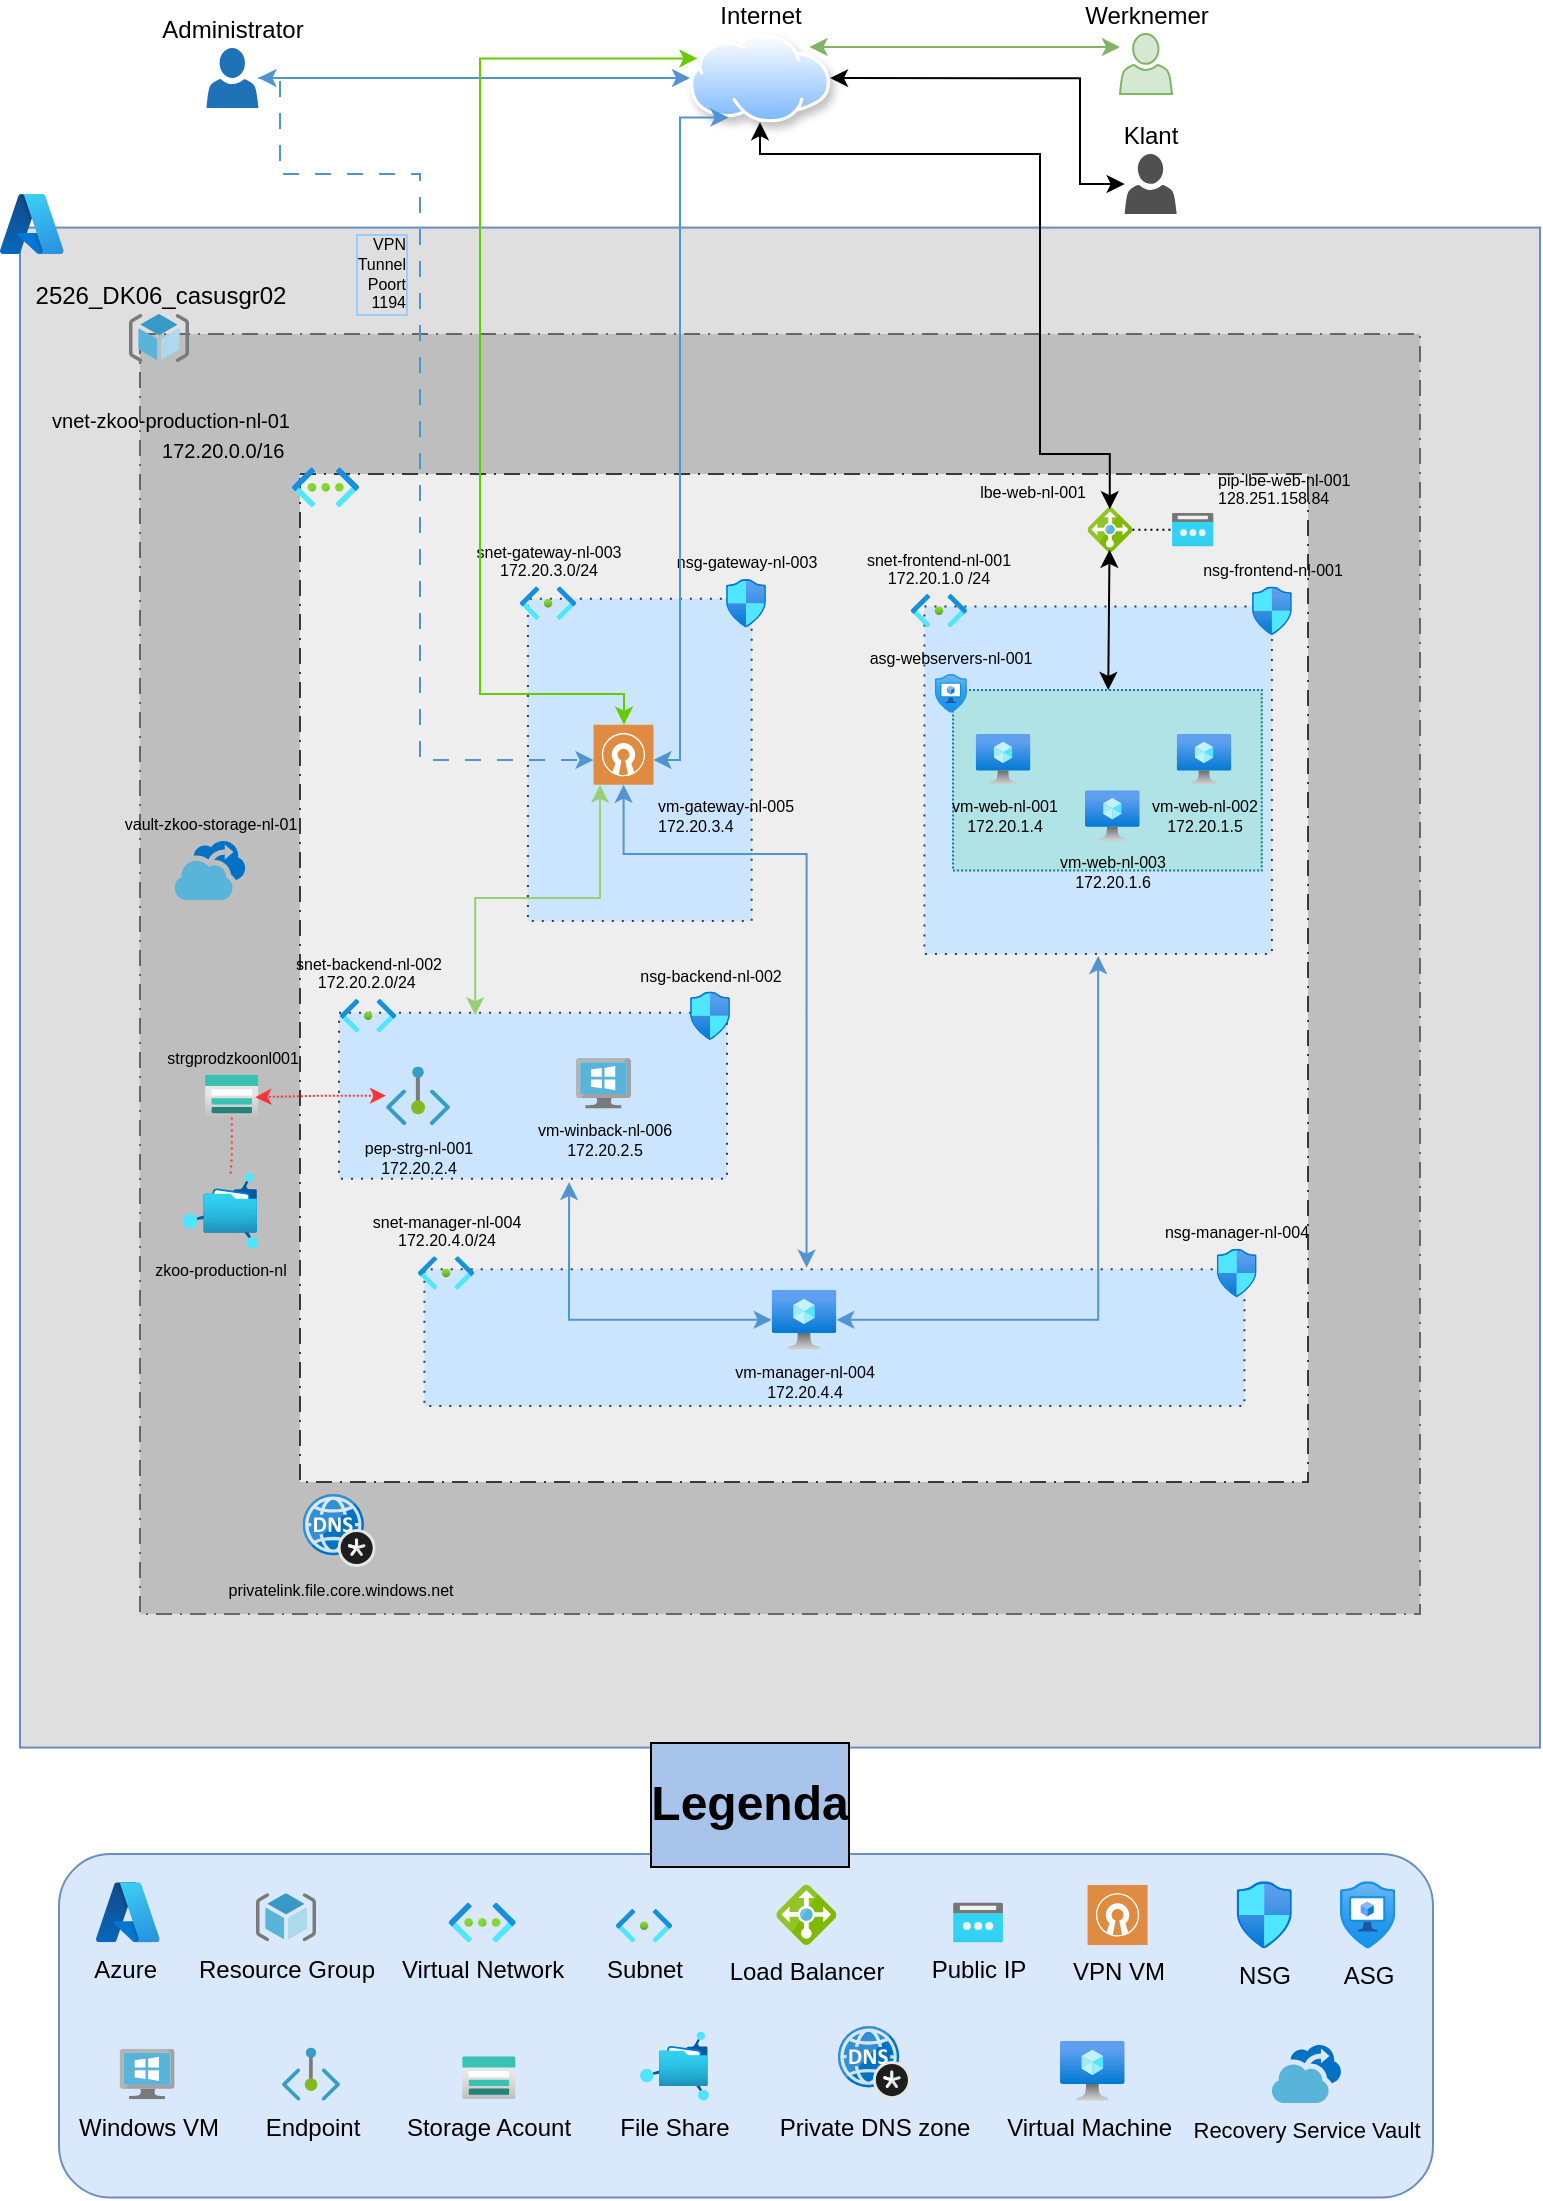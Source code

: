 <mxfile version="28.2.8">
  <diagram name="Pagina-1" id="Vlgs3-vD3yWlQ9Ya2_ih">
    <mxGraphModel dx="1106" dy="655" grid="1" gridSize="10" guides="1" tooltips="1" connect="1" arrows="1" fold="1" page="1" pageScale="1" pageWidth="827" pageHeight="1169" math="0" shadow="0">
      <root>
        <mxCell id="0" />
        <mxCell id="1" parent="0" />
        <mxCell id="_ljBFFL1pftRcs8NAiXg-1" value="" style="rounded=1;whiteSpace=wrap;html=1;fillColor=#dae8fc;strokeColor=#6c8ebf;labelBackgroundColor=none;" parent="1" vertex="1">
          <mxGeometry x="69.5" y="970" width="687" height="171.75" as="geometry" />
        </mxCell>
        <mxCell id="9RAzOZE7e6CDI6lu2aur-12" value="" style="whiteSpace=wrap;html=1;aspect=fixed;perimeterSpacing=1;shadow=0;fillColor=#DFDFDF;strokeColor=#6c8ebf;labelBackgroundColor=none;" parent="1" vertex="1">
          <mxGeometry x="50" y="156.79" width="760" height="760" as="geometry" />
        </mxCell>
        <mxCell id="9RAzOZE7e6CDI6lu2aur-13" value="" style="whiteSpace=wrap;html=1;aspect=fixed;perimeterSpacing=0;shadow=0;dashed=1;dashPattern=8 4 1 4;labelBackgroundColor=none;fillColor=#BEBEBE;strokeColor=#666666;gradientColor=none;" parent="1" vertex="1">
          <mxGeometry x="110" y="210" width="640" height="640" as="geometry" />
        </mxCell>
        <mxCell id="9RAzOZE7e6CDI6lu2aur-14" value="" style="whiteSpace=wrap;html=1;aspect=fixed;perimeterSpacing=1;shadow=0;fillColor=#eeeeee;dashed=1;dashPattern=8 4 1 4;strokeColor=#36393d;labelBackgroundColor=none;" parent="1" vertex="1">
          <mxGeometry x="190" y="280" width="504" height="504" as="geometry" />
        </mxCell>
        <mxCell id="9RAzOZE7e6CDI6lu2aur-17" value="" style="whiteSpace=wrap;html=1;aspect=fixed;perimeterSpacing=1;shadow=0;fillColor=#cce5ff;dashed=1;dashPattern=1 4;strokeColor=#36393d;labelBackgroundColor=none;" parent="1" vertex="1">
          <mxGeometry x="502.21" y="346.25" width="173.75" height="173.75" as="geometry" />
        </mxCell>
        <mxCell id="9RAzOZE7e6CDI6lu2aur-25" value="" style="rounded=0;whiteSpace=wrap;html=1;dashed=1;dashPattern=1 1;labelBackgroundColor=none;fillColor=#b0e3e6;strokeColor=#0e8088;" parent="1" vertex="1">
          <mxGeometry x="516.52" y="387.98" width="154.37" height="90.29" as="geometry" />
        </mxCell>
        <mxCell id="9RAzOZE7e6CDI6lu2aur-2" value="Internet" style="image;aspect=fixed;perimeter=ellipsePerimeter;html=1;align=center;shadow=1;spacingTop=3;image=img/lib/active_directory/internet_cloud.svg;labelPosition=center;verticalLabelPosition=top;verticalAlign=bottom;labelBackgroundColor=none;imageBorder=none;imageBackground=none;" parent="1" vertex="1">
          <mxGeometry x="385" y="60" width="70" height="44.1" as="geometry" />
        </mxCell>
        <mxCell id="9RAzOZE7e6CDI6lu2aur-16" value="&lt;div&gt;snet-frontend-nl-001&lt;/div&gt;&lt;div&gt;172.20.1.0 /24&lt;/div&gt;" style="image;aspect=fixed;html=1;points=[];align=center;fontSize=8;image=img/lib/azure2/networking/Subnet.svg;labelBackgroundColor=none;labelPosition=center;verticalLabelPosition=top;verticalAlign=bottom;" parent="1" vertex="1">
          <mxGeometry x="495.46" y="339.99" width="28" height="16.77" as="geometry" />
        </mxCell>
        <mxCell id="9RAzOZE7e6CDI6lu2aur-18" value="pip-lbe-web-nl-001&lt;br&gt;128.251.158.84" style="image;aspect=fixed;html=1;points=[];align=left;fontSize=8;image=img/lib/azure2/networking/Public_IP_Addresses.svg;labelBackgroundColor=none;labelPosition=right;verticalLabelPosition=top;verticalAlign=bottom;" parent="1" vertex="1">
          <mxGeometry x="626" y="299.55" width="20.81" height="16.65" as="geometry" />
        </mxCell>
        <mxCell id="9RAzOZE7e6CDI6lu2aur-19" value="lbe-web-nl-001" style="image;sketch=0;aspect=fixed;html=1;points=[];align=right;fontSize=8;image=img/lib/mscae/Load_Balancer_feature.svg;labelBackgroundColor=none;labelPosition=left;verticalLabelPosition=top;verticalAlign=bottom;" parent="1" vertex="1">
          <mxGeometry x="583.79" y="296.66" width="22.42" height="22.42" as="geometry" />
        </mxCell>
        <mxCell id="9RAzOZE7e6CDI6lu2aur-20" value="vm-web-nl-001&lt;br&gt;&lt;span style=&quot;line-height: 110%;&quot;&gt;172.20.1.4&lt;/span&gt;" style="image;aspect=fixed;html=1;points=[];align=center;fontSize=8;image=img/lib/azure2/compute/Virtual_Machine.svg;labelBackgroundColor=none;verticalAlign=top;" parent="1" vertex="1">
          <mxGeometry x="527.86" y="410" width="27.35" height="25.36" as="geometry" />
        </mxCell>
        <mxCell id="9RAzOZE7e6CDI6lu2aur-21" value="vm-web-nl-003&lt;br&gt;172.20.1.6" style="image;aspect=fixed;html=1;points=[];align=center;fontSize=8;image=img/lib/azure2/compute/Virtual_Machine.svg;labelBackgroundColor=none;verticalAlign=top;" parent="1" vertex="1">
          <mxGeometry x="582.5" y="438.11" width="27.35" height="25.36" as="geometry" />
        </mxCell>
        <mxCell id="9RAzOZE7e6CDI6lu2aur-22" value="vm-web-nl-002&lt;br&gt;&lt;span style=&quot;line-height: 110%;&quot;&gt;172.20.1.5&lt;/span&gt;" style="image;aspect=fixed;html=1;points=[];align=center;fontSize=8;image=img/lib/azure2/compute/Virtual_Machine.svg;labelBackgroundColor=none;" parent="1" vertex="1">
          <mxGeometry x="628.35" y="410" width="27.35" height="25.36" as="geometry" />
        </mxCell>
        <mxCell id="9RAzOZE7e6CDI6lu2aur-23" value="&lt;font&gt;asg-webservers-nl-001&lt;/font&gt;" style="image;aspect=fixed;html=1;points=[];align=center;fontSize=8;image=img/lib/azure2/security/Application_Security_Groups.svg;labelBackgroundColor=none;labelPosition=center;verticalLabelPosition=top;verticalAlign=bottom;" parent="1" vertex="1">
          <mxGeometry x="507.46" y="380" width="16" height="19.43" as="geometry" />
        </mxCell>
        <mxCell id="9RAzOZE7e6CDI6lu2aur-26" value="&lt;font style=&quot;font-size: 8px;&quot;&gt;nsg-frontend-nl-001&lt;/font&gt;" style="image;aspect=fixed;html=1;points=[];align=center;fontSize=10;image=img/lib/azure2/networking/Network_Security_Groups.svg;labelBackgroundColor=none;labelPosition=center;verticalLabelPosition=top;verticalAlign=bottom;" parent="1" vertex="1">
          <mxGeometry x="665.96" y="336.24" width="20" height="24.28" as="geometry" />
        </mxCell>
        <mxCell id="9RAzOZE7e6CDI6lu2aur-30" value="" style="image;aspect=fixed;html=1;points=[];align=center;fontSize=12;image=img/lib/azure2/other/Azure_A.svg;labelBackgroundColor=none;" parent="1" vertex="1">
          <mxGeometry x="40" y="140" width="31.82" height="30" as="geometry" />
        </mxCell>
        <mxCell id="9RAzOZE7e6CDI6lu2aur-33" value="" style="image;aspect=fixed;html=1;points=[];align=center;fontSize=12;image=img/lib/azure2/networking/Private_Endpoint.svg;labelBackgroundColor=none;" parent="1" vertex="1">
          <mxGeometry x="474.75" y="710" width="29" height="26.58" as="geometry" />
        </mxCell>
        <mxCell id="9RAzOZE7e6CDI6lu2aur-52" style="edgeStyle=orthogonalEdgeStyle;rounded=0;orthogonalLoop=1;jettySize=auto;html=1;entryX=0;entryY=0.5;entryDx=0;entryDy=0;fillColor=#dae8fc;strokeColor=light-dark(#5294cf, #5294CF);labelBackgroundColor=none;startArrow=classic;startFill=1;" parent="1" source="9RAzOZE7e6CDI6lu2aur-34" target="9RAzOZE7e6CDI6lu2aur-2" edge="1">
          <mxGeometry relative="1" as="geometry" />
        </mxCell>
        <mxCell id="9RAzOZE7e6CDI6lu2aur-34" value="Administrator" style="sketch=0;pointerEvents=1;shadow=0;dashed=0;html=1;strokeColor=none;labelPosition=center;verticalLabelPosition=top;verticalAlign=bottom;outlineConnect=0;align=center;shape=mxgraph.office.users.user;fillColor=#2072B8;labelBackgroundColor=none;" parent="1" vertex="1">
          <mxGeometry x="143.25" y="67.05" width="26" height="30" as="geometry" />
        </mxCell>
        <mxCell id="9RAzOZE7e6CDI6lu2aur-51" style="edgeStyle=orthogonalEdgeStyle;rounded=0;orthogonalLoop=1;jettySize=auto;html=1;entryX=1;entryY=0;entryDx=0;entryDy=0;fillColor=#d5e8d4;strokeColor=#82b366;labelBackgroundColor=none;startArrow=classic;startFill=1;" parent="1" source="9RAzOZE7e6CDI6lu2aur-35" target="9RAzOZE7e6CDI6lu2aur-2" edge="1">
          <mxGeometry relative="1" as="geometry">
            <Array as="points">
              <mxPoint x="527" y="67" />
            </Array>
          </mxGeometry>
        </mxCell>
        <mxCell id="9RAzOZE7e6CDI6lu2aur-35" value="Werknemer" style="sketch=0;pointerEvents=1;shadow=0;dashed=0;html=1;strokeColor=#82b366;labelPosition=center;verticalLabelPosition=top;verticalAlign=bottom;outlineConnect=0;align=center;shape=mxgraph.office.users.user;fillColor=#d5e8d4;labelBackgroundColor=none;" parent="1" vertex="1">
          <mxGeometry x="600" y="60" width="26" height="30" as="geometry" />
        </mxCell>
        <mxCell id="9RAzOZE7e6CDI6lu2aur-44" style="edgeStyle=orthogonalEdgeStyle;rounded=0;orthogonalLoop=1;jettySize=auto;html=1;entryX=1;entryY=0.5;entryDx=0;entryDy=0;labelBackgroundColor=none;startArrow=classic;startFill=1;" parent="1" source="9RAzOZE7e6CDI6lu2aur-36" target="9RAzOZE7e6CDI6lu2aur-2" edge="1">
          <mxGeometry relative="1" as="geometry">
            <Array as="points">
              <mxPoint x="580" y="135" />
              <mxPoint x="580" y="82" />
            </Array>
          </mxGeometry>
        </mxCell>
        <mxCell id="9RAzOZE7e6CDI6lu2aur-36" value="Klant" style="sketch=0;pointerEvents=1;shadow=0;dashed=0;html=1;strokeColor=none;fillColor=#505050;labelPosition=center;verticalLabelPosition=top;verticalAlign=bottom;outlineConnect=0;align=center;shape=mxgraph.office.users.user;labelBackgroundColor=none;" parent="1" vertex="1">
          <mxGeometry x="602.35" y="120" width="26" height="30" as="geometry" />
        </mxCell>
        <mxCell id="9RAzOZE7e6CDI6lu2aur-37" value="&lt;font&gt;strgprodzkoonl001&lt;/font&gt;" style="image;aspect=fixed;html=1;points=[];align=center;fontSize=8;image=img/lib/azure2/storage/Storage_Accounts.svg;labelBackgroundColor=none;labelPosition=center;verticalLabelPosition=top;verticalAlign=bottom;" parent="1" vertex="1">
          <mxGeometry x="142.5" y="580.38" width="26.75" height="21.4" as="geometry" />
        </mxCell>
        <mxCell id="9RAzOZE7e6CDI6lu2aur-38" value="" style="rounded=0;whiteSpace=wrap;html=1;rotation=90;fillColor=#cce5ff;dashed=1;dashPattern=1 4;strokeColor=#36393d;labelBackgroundColor=none;" parent="1" vertex="1">
          <mxGeometry x="279.36" y="367.03" width="161.07" height="111.88" as="geometry" />
        </mxCell>
        <mxCell id="9RAzOZE7e6CDI6lu2aur-15" value="&lt;font style=&quot;font-size: 10px;&quot;&gt;vnet-zkoo-production-nl-01&lt;br&gt;172.20.0.0/16&amp;nbsp;&lt;/font&gt;" style="image;aspect=fixed;html=1;points=[];align=right;fontSize=12;image=img/lib/azure2/networking/Virtual_Networks.svg;labelBackgroundColor=none;verticalAlign=bottom;labelPosition=left;verticalLabelPosition=top;" parent="1" vertex="1">
          <mxGeometry x="186" y="276.66" width="33.5" height="20" as="geometry" />
        </mxCell>
        <mxCell id="9RAzOZE7e6CDI6lu2aur-46" value="" style="endArrow=classic;html=1;rounded=0;exitX=0.489;exitY=0.947;exitDx=0;exitDy=0;exitPerimeter=0;labelBackgroundColor=none;endFill=1;startArrow=classic;startFill=1;" parent="1" source="9RAzOZE7e6CDI6lu2aur-19" target="9RAzOZE7e6CDI6lu2aur-25" edge="1">
          <mxGeometry width="50" height="50" relative="1" as="geometry">
            <mxPoint x="494.24" y="373.13" as="sourcePoint" />
            <mxPoint x="520" y="420" as="targetPoint" />
          </mxGeometry>
        </mxCell>
        <mxCell id="9RAzOZE7e6CDI6lu2aur-1" value="2526_DK06_casusgr02" style="image;sketch=0;aspect=fixed;html=1;points=[];align=center;fontSize=12;image=img/lib/mscae/ResourceGroup.svg;labelPosition=center;verticalLabelPosition=top;verticalAlign=bottom;labelBackgroundColor=none;" parent="1" vertex="1">
          <mxGeometry x="104.5" y="200" width="30" height="24" as="geometry" />
        </mxCell>
        <mxCell id="9RAzOZE7e6CDI6lu2aur-54" value="&lt;font&gt;nsg-gateway-nl-003&lt;/font&gt;" style="image;aspect=fixed;html=1;points=[];align=center;fontSize=8;image=img/lib/azure2/networking/Network_Security_Groups.svg;labelBackgroundColor=none;labelPosition=center;verticalLabelPosition=top;verticalAlign=bottom;" parent="1" vertex="1">
          <mxGeometry x="403" y="332.48" width="20" height="24.28" as="geometry" />
        </mxCell>
        <mxCell id="9RAzOZE7e6CDI6lu2aur-55" value="&lt;div&gt;snet-gateway-nl-003&lt;/div&gt;&lt;div&gt;172.20.3.0/24&lt;/div&gt;" style="image;aspect=fixed;html=1;points=[];align=center;fontSize=8;image=img/lib/azure2/networking/Subnet.svg;labelBackgroundColor=none;labelPosition=center;verticalLabelPosition=top;verticalAlign=bottom;" parent="1" vertex="1">
          <mxGeometry x="300" y="336.24" width="28" height="16.77" as="geometry" />
        </mxCell>
        <mxCell id="9RAzOZE7e6CDI6lu2aur-66" value="&lt;div&gt;Azure&amp;nbsp;&lt;/div&gt;&lt;div&gt;&lt;br&gt;&lt;/div&gt;" style="image;aspect=fixed;html=1;points=[];align=center;fontSize=12;image=img/lib/azure2/other/Azure_A.svg;labelBackgroundColor=none;" parent="1" vertex="1">
          <mxGeometry x="88" y="984.11" width="31.82" height="30" as="geometry" />
        </mxCell>
        <mxCell id="9RAzOZE7e6CDI6lu2aur-67" value="Resource Group" style="image;sketch=0;aspect=fixed;html=1;points=[];align=center;fontSize=12;image=img/lib/mscae/ResourceGroup.svg;labelBackgroundColor=none;" parent="1" vertex="1">
          <mxGeometry x="168" y="989.62" width="30" height="24" as="geometry" />
        </mxCell>
        <mxCell id="9RAzOZE7e6CDI6lu2aur-68" value="Virtual Network" style="image;aspect=fixed;html=1;points=[];align=center;fontSize=12;image=img/lib/azure2/networking/Virtual_Networks.svg;labelBackgroundColor=none;" parent="1" vertex="1">
          <mxGeometry x="264.33" y="994.28" width="33.5" height="20" as="geometry" />
        </mxCell>
        <mxCell id="9RAzOZE7e6CDI6lu2aur-69" value="Subnet" style="image;aspect=fixed;html=1;points=[];align=center;fontSize=12;image=img/lib/azure2/networking/Subnet.svg;labelBackgroundColor=none;" parent="1" vertex="1">
          <mxGeometry x="348" y="997.51" width="28" height="16.77" as="geometry" />
        </mxCell>
        <mxCell id="9RAzOZE7e6CDI6lu2aur-71" value="Load Balancer" style="image;sketch=0;aspect=fixed;html=1;points=[];align=center;fontSize=12;image=img/lib/mscae/Load_Balancer_feature.svg;labelBackgroundColor=none;" parent="1" vertex="1">
          <mxGeometry x="428.18" y="985.44" width="30" height="30" as="geometry" />
        </mxCell>
        <mxCell id="9RAzOZE7e6CDI6lu2aur-72" value="Public IP" style="image;aspect=fixed;html=1;points=[];align=center;fontSize=12;image=img/lib/azure2/networking/Public_IP_Addresses.svg;labelBackgroundColor=none;" parent="1" vertex="1">
          <mxGeometry x="516.52" y="994.28" width="25" height="20" as="geometry" />
        </mxCell>
        <mxCell id="9RAzOZE7e6CDI6lu2aur-74" value="NSG" style="image;aspect=fixed;html=1;points=[];align=center;fontSize=12;image=img/lib/azure2/networking/Network_Security_Groups.svg;labelBackgroundColor=none;" parent="1" vertex="1">
          <mxGeometry x="658.25" y="983.62" width="27.71" height="33.64" as="geometry" />
        </mxCell>
        <mxCell id="9RAzOZE7e6CDI6lu2aur-75" value="ASG" style="image;aspect=fixed;html=1;points=[];align=center;fontSize=12;image=img/lib/azure2/security/Application_Security_Groups.svg;labelBackgroundColor=none;" parent="1" vertex="1">
          <mxGeometry x="710" y="983.64" width="27.69" height="33.62" as="geometry" />
        </mxCell>
        <mxCell id="9RAzOZE7e6CDI6lu2aur-76" value="Virtual Machine&amp;nbsp;" style="image;aspect=fixed;html=1;points=[];align=center;fontSize=12;image=img/lib/azure2/compute/Virtual_Machine.svg;labelBackgroundColor=none;" parent="1" vertex="1">
          <mxGeometry x="570" y="1063.32" width="32.35" height="30" as="geometry" />
        </mxCell>
        <mxCell id="9RAzOZE7e6CDI6lu2aur-77" value="Windows VM" style="image;sketch=0;aspect=fixed;html=1;points=[];align=center;fontSize=12;image=img/lib/mscae/VirtualMachineWindows.svg;labelBackgroundColor=none;" parent="1" vertex="1">
          <mxGeometry x="99.82" y="1067.38" width="27.5" height="25.3" as="geometry" />
        </mxCell>
        <mxCell id="9RAzOZE7e6CDI6lu2aur-79" value="Storage Acount" style="image;aspect=fixed;html=1;points=[];align=center;fontSize=12;image=img/lib/azure2/storage/Storage_Accounts.svg;labelBackgroundColor=none;" parent="1" vertex="1">
          <mxGeometry x="271.08" y="1071.14" width="26.75" height="21.4" as="geometry" />
        </mxCell>
        <mxCell id="9RAzOZE7e6CDI6lu2aur-80" value="Endpoint" style="image;aspect=fixed;html=1;points=[];align=center;fontSize=12;image=img/lib/azure2/networking/Private_Endpoint.svg;labelBackgroundColor=none;" parent="1" vertex="1">
          <mxGeometry x="181" y="1066.74" width="29" height="26.58" as="geometry" />
        </mxCell>
        <mxCell id="9RAzOZE7e6CDI6lu2aur-86" value="Private DNS zone" style="image;sketch=0;aspect=fixed;html=1;points=[];align=center;fontSize=12;image=img/lib/mscae/DNS_Private_Zones.svg;labelBackgroundColor=none;" parent="1" vertex="1">
          <mxGeometry x="458.94" y="1056.02" width="36.52" height="36.52" as="geometry" />
        </mxCell>
        <mxCell id="JLNbLjvHFztpqkfQ3VYR-2" value="" style="rounded=0;whiteSpace=wrap;html=1;rotation=90;fillColor=#cce5ff;dashed=1;dashPattern=1 4;strokeColor=#36393d;labelBackgroundColor=none;" parent="1" vertex="1">
          <mxGeometry x="423" y="506.79" width="68.43" height="410" as="geometry" />
        </mxCell>
        <mxCell id="ezc3YGfQ1S8o-atjYG3j-8" style="edgeStyle=orthogonalEdgeStyle;rounded=0;orthogonalLoop=1;jettySize=auto;html=1;entryX=0.5;entryY=1;entryDx=0;entryDy=0;strokeColor=light-dark(#5294CF,#5294CF);startArrow=classic;startFill=1;" parent="1" source="9RAzOZE7e6CDI6lu2aur-42" target="9RAzOZE7e6CDI6lu2aur-17" edge="1">
          <mxGeometry relative="1" as="geometry" />
        </mxCell>
        <mxCell id="9RAzOZE7e6CDI6lu2aur-42" value="vm-manager-nl-004&lt;br&gt;172.20.4.4" style="image;aspect=fixed;html=1;points=[];align=center;fontSize=8;image=img/lib/azure2/compute/Virtual_Machine.svg;labelBackgroundColor=none;" parent="1" vertex="1">
          <mxGeometry x="425.83" y="687.86" width="32.35" height="30" as="geometry" />
        </mxCell>
        <mxCell id="JLNbLjvHFztpqkfQ3VYR-3" value="&lt;div&gt;snet-manager-nl-004&lt;/div&gt;&lt;div&gt;172.20.4.0/24&lt;/div&gt;" style="image;aspect=fixed;html=1;points=[];align=center;fontSize=8;image=img/lib/azure2/networking/Subnet.svg;labelBackgroundColor=none;labelPosition=center;verticalLabelPosition=top;verticalAlign=bottom;" parent="1" vertex="1">
          <mxGeometry x="249" y="671.09" width="28" height="16.77" as="geometry" />
        </mxCell>
        <mxCell id="JLNbLjvHFztpqkfQ3VYR-6" value="zkoo-production-nl" style="image;aspect=fixed;html=1;points=[];align=center;fontSize=8;image=img/lib/azure2/storage/Azure_Fileshare.svg;labelBackgroundColor=none;" parent="1" vertex="1">
          <mxGeometry x="131.25" y="629.33" width="38" height="38" as="geometry" />
        </mxCell>
        <mxCell id="JLNbLjvHFztpqkfQ3VYR-7" style="edgeStyle=orthogonalEdgeStyle;rounded=0;orthogonalLoop=1;jettySize=auto;html=1;exitX=0.25;exitY=1;exitDx=0;exitDy=0;strokeColor=light-dark(#5294CF,#5294CF);curved=0;labelBackgroundColor=none;flowAnimation=0;startArrow=classic;startFill=1;" parent="1" source="9RAzOZE7e6CDI6lu2aur-2" target="sQIJ7N-8Z21Tld_H8qOv-9" edge="1">
          <mxGeometry relative="1" as="geometry">
            <mxPoint x="382.984" y="57.046" as="sourcePoint" />
            <mxPoint x="357.18" y="448.047" as="targetPoint" />
            <Array as="points">
              <mxPoint x="380" y="102" />
              <mxPoint x="380" y="423" />
            </Array>
          </mxGeometry>
        </mxCell>
        <mxCell id="JLNbLjvHFztpqkfQ3VYR-8" style="edgeStyle=orthogonalEdgeStyle;rounded=0;orthogonalLoop=1;jettySize=auto;html=1;exitX=0;exitY=0.25;exitDx=0;exitDy=0;strokeColor=#66CC00;labelBackgroundColor=none;startArrow=classic;startFill=1;" parent="1" source="9RAzOZE7e6CDI6lu2aur-2" target="sQIJ7N-8Z21Tld_H8qOv-9" edge="1">
          <mxGeometry relative="1" as="geometry">
            <Array as="points">
              <mxPoint x="280" y="72" />
              <mxPoint x="280" y="390" />
              <mxPoint x="352" y="390" />
            </Array>
            <mxPoint x="407.194" y="77.193" as="sourcePoint" />
            <mxPoint x="264.95" y="429.429" as="targetPoint" />
          </mxGeometry>
        </mxCell>
        <mxCell id="JLNbLjvHFztpqkfQ3VYR-11" value="nsg-manager-nl-004" style="image;aspect=fixed;html=1;points=[];align=center;fontSize=8;image=img/lib/azure2/networking/Network_Security_Groups.svg;labelBackgroundColor=none;labelPosition=center;verticalLabelPosition=top;verticalAlign=bottom;" parent="1" vertex="1">
          <mxGeometry x="648.35" y="667.33" width="20" height="24.28" as="geometry" />
        </mxCell>
        <mxCell id="JLNbLjvHFztpqkfQ3VYR-15" value="File Share" style="image;aspect=fixed;html=1;points=[];align=center;fontSize=12;image=img/lib/azure2/storage/Azure_Fileshare.svg;labelBackgroundColor=none;" parent="1" vertex="1">
          <mxGeometry x="360" y="1058.82" width="34.5" height="34.5" as="geometry" />
        </mxCell>
        <mxCell id="_ljBFFL1pftRcs8NAiXg-2" value="&lt;h1&gt;Legenda&lt;/h1&gt;" style="text;html=1;align=center;verticalAlign=middle;whiteSpace=wrap;rounded=0;labelBackgroundColor=#A9C4EB;labelBorderColor=default;" parent="1" vertex="1">
          <mxGeometry x="310" y="930" width="210" height="30" as="geometry" />
        </mxCell>
        <mxCell id="sQIJ7N-8Z21Tld_H8qOv-1" style="edgeStyle=orthogonalEdgeStyle;rounded=0;orthogonalLoop=1;jettySize=auto;html=1;entryX=0.629;entryY=0.061;entryDx=0;entryDy=0;entryPerimeter=0;endArrow=none;endFill=0;dashed=1;dashPattern=1 2;strokeColor=#FF3333;" parent="1" source="9RAzOZE7e6CDI6lu2aur-37" target="JLNbLjvHFztpqkfQ3VYR-6" edge="1">
          <mxGeometry relative="1" as="geometry" />
        </mxCell>
        <mxCell id="sQIJ7N-8Z21Tld_H8qOv-2" style="edgeStyle=orthogonalEdgeStyle;rounded=0;orthogonalLoop=1;jettySize=auto;html=1;entryX=0.04;entryY=0.521;entryDx=0;entryDy=0;entryPerimeter=0;dashed=1;dashPattern=1 2;endArrow=none;endFill=0;" parent="1" source="9RAzOZE7e6CDI6lu2aur-19" target="9RAzOZE7e6CDI6lu2aur-18" edge="1">
          <mxGeometry relative="1" as="geometry" />
        </mxCell>
        <mxCell id="sQIJ7N-8Z21Tld_H8qOv-3" style="edgeStyle=orthogonalEdgeStyle;rounded=0;orthogonalLoop=1;jettySize=auto;html=1;entryX=0.495;entryY=0.041;entryDx=0;entryDy=0;entryPerimeter=0;startArrow=classic;startFill=1;" parent="1" source="9RAzOZE7e6CDI6lu2aur-2" target="9RAzOZE7e6CDI6lu2aur-19" edge="1">
          <mxGeometry relative="1" as="geometry">
            <Array as="points">
              <mxPoint x="420" y="120" />
              <mxPoint x="560" y="120" />
              <mxPoint x="560" y="270" />
              <mxPoint x="595" y="270" />
            </Array>
          </mxGeometry>
        </mxCell>
        <mxCell id="sQIJ7N-8Z21Tld_H8qOv-9" value="vm-gateway-nl-005&lt;br&gt;172.20.3.4" style="sketch=0;pointerEvents=1;shadow=0;dashed=0;html=1;strokeColor=none;fillColor=#DF8C42;labelPosition=right;verticalLabelPosition=bottom;verticalAlign=top;align=left;outlineConnect=0;shape=mxgraph.veeam2.open_vpn;fontSize=8;" parent="1" vertex="1">
          <mxGeometry x="336.75" y="405.36" width="30" height="30" as="geometry" />
        </mxCell>
        <mxCell id="sQIJ7N-8Z21Tld_H8qOv-11" style="edgeStyle=orthogonalEdgeStyle;rounded=0;orthogonalLoop=1;jettySize=auto;html=1;flowAnimation=1;fillColor=#cce5ff;strokeColor=light-dark(#5294cf, #babdc0);" parent="1" source="9RAzOZE7e6CDI6lu2aur-34" target="sQIJ7N-8Z21Tld_H8qOv-9" edge="1">
          <mxGeometry relative="1" as="geometry">
            <Array as="points">
              <mxPoint x="180" y="130" />
              <mxPoint x="250" y="130" />
              <mxPoint x="250" y="423" />
            </Array>
          </mxGeometry>
        </mxCell>
        <mxCell id="sQIJ7N-8Z21Tld_H8qOv-12" value="&lt;div&gt;VPN Tunnel&lt;/div&gt;&lt;div&gt;Poort 1194&lt;/div&gt;" style="edgeLabel;html=1;align=right;verticalAlign=middle;resizable=0;points=[];labelBackgroundColor=none;labelPosition=left;verticalLabelPosition=middle;fontSize=8;labelBorderColor=#99CCFF;whiteSpace=wrap;" parent="sQIJ7N-8Z21Tld_H8qOv-11" vertex="1" connectable="0">
          <mxGeometry x="-0.014" y="-1" relative="1" as="geometry">
            <mxPoint x="-4" y="-72" as="offset" />
          </mxGeometry>
        </mxCell>
        <mxCell id="ezc3YGfQ1S8o-atjYG3j-2" value="" style="rounded=0;whiteSpace=wrap;html=1;rotation=90;fillColor=#cce5ff;dashed=1;dashPattern=1 4;strokeColor=#36393d;labelBackgroundColor=none;" parent="1" vertex="1">
          <mxGeometry x="265.01" y="493.86" width="82.99" height="194" as="geometry" />
        </mxCell>
        <mxCell id="9RAzOZE7e6CDI6lu2aur-28" value="&lt;div&gt;snet-backend-nl-002&lt;/div&gt;&lt;div&gt;172.20.2.0/24&amp;nbsp;&lt;/div&gt;" style="image;aspect=fixed;html=1;points=[];align=center;fontSize=8;image=img/lib/azure2/networking/Subnet.svg;labelBackgroundColor=none;labelPosition=center;verticalLabelPosition=top;verticalAlign=bottom;" parent="1" vertex="1">
          <mxGeometry x="210" y="542.49" width="28" height="16.77" as="geometry" />
        </mxCell>
        <mxCell id="9RAzOZE7e6CDI6lu2aur-29" value="&lt;div&gt;&lt;font style=&quot;font-size: 8px;&quot;&gt;nsg-backend-nl-002&lt;/font&gt;&lt;/div&gt;" style="image;aspect=fixed;html=1;points=[];align=center;fontSize=12;image=img/lib/azure2/networking/Network_Security_Groups.svg;labelBackgroundColor=none;labelPosition=center;verticalLabelPosition=top;verticalAlign=bottom;" parent="1" vertex="1">
          <mxGeometry x="385" y="538.73" width="20" height="24.28" as="geometry" />
        </mxCell>
        <mxCell id="9RAzOZE7e6CDI6lu2aur-32" value="vm-winback-nl-006&lt;br&gt;172.20.2.5" style="image;sketch=0;aspect=fixed;html=1;points=[];align=center;fontSize=8;image=img/lib/mscae/VirtualMachineWindows.svg;labelBackgroundColor=none;labelPosition=center;verticalLabelPosition=bottom;verticalAlign=top;" parent="1" vertex="1">
          <mxGeometry x="328" y="572" width="27.5" height="25.3" as="geometry" />
        </mxCell>
        <mxCell id="ezc3YGfQ1S8o-atjYG3j-3" value="pep-strg-nl-001&lt;br&gt;172.20.2.4" style="image;aspect=fixed;html=1;points=[];align=center;fontSize=8;image=img/lib/azure2/networking/Private_Endpoint.svg;labelBackgroundColor=none;" parent="1" vertex="1">
          <mxGeometry x="233.01" y="576.2" width="32" height="29.33" as="geometry" />
        </mxCell>
        <mxCell id="ezc3YGfQ1S8o-atjYG3j-4" style="edgeStyle=orthogonalEdgeStyle;rounded=0;orthogonalLoop=1;jettySize=auto;html=1;entryX=0.939;entryY=0.525;entryDx=0;entryDy=0;entryPerimeter=0;startArrow=classic;startFill=1;startSize=5;endSize=5;strokeWidth=1;strokeColor=#FF3333;jumpSize=6;fontColor=#FFCC99;dashed=1;dashPattern=1 1;" parent="1" source="ezc3YGfQ1S8o-atjYG3j-3" target="9RAzOZE7e6CDI6lu2aur-37" edge="1">
          <mxGeometry relative="1" as="geometry" />
        </mxCell>
        <mxCell id="ezc3YGfQ1S8o-atjYG3j-5" style="edgeStyle=orthogonalEdgeStyle;rounded=0;orthogonalLoop=1;jettySize=auto;html=1;entryX=0.015;entryY=0.649;entryDx=0;entryDy=0;entryPerimeter=0;fontColor=none;noLabel=1;strokeColor=#97D077;startArrow=classic;startFill=1;" parent="1" source="sQIJ7N-8Z21Tld_H8qOv-9" target="ezc3YGfQ1S8o-atjYG3j-2" edge="1">
          <mxGeometry relative="1" as="geometry">
            <Array as="points">
              <mxPoint x="340" y="492" />
              <mxPoint x="278" y="492" />
            </Array>
          </mxGeometry>
        </mxCell>
        <mxCell id="ezc3YGfQ1S8o-atjYG3j-6" style="edgeStyle=orthogonalEdgeStyle;rounded=0;orthogonalLoop=1;jettySize=auto;html=1;entryX=-0.011;entryY=0.534;entryDx=0;entryDy=0;entryPerimeter=0;strokeColor=light-dark(#5294CF,#5294CF);startArrow=classic;startFill=1;" parent="1" source="sQIJ7N-8Z21Tld_H8qOv-9" target="JLNbLjvHFztpqkfQ3VYR-2" edge="1">
          <mxGeometry relative="1" as="geometry">
            <Array as="points">
              <mxPoint x="352" y="470" />
              <mxPoint x="443" y="470" />
            </Array>
          </mxGeometry>
        </mxCell>
        <mxCell id="ezc3YGfQ1S8o-atjYG3j-7" style="edgeStyle=orthogonalEdgeStyle;rounded=0;orthogonalLoop=1;jettySize=auto;html=1;entryX=1.02;entryY=0.407;entryDx=0;entryDy=0;entryPerimeter=0;strokeColor=light-dark(#5294CF,#5294CF);startArrow=classic;startFill=1;" parent="1" source="9RAzOZE7e6CDI6lu2aur-42" target="ezc3YGfQ1S8o-atjYG3j-2" edge="1">
          <mxGeometry relative="1" as="geometry" />
        </mxCell>
        <mxCell id="ezc3YGfQ1S8o-atjYG3j-9" value="VPN VM" style="sketch=0;pointerEvents=1;shadow=0;dashed=0;html=1;strokeColor=none;fillColor=#DF8C42;labelPosition=center;verticalLabelPosition=bottom;verticalAlign=top;align=center;outlineConnect=0;shape=mxgraph.veeam2.open_vpn;" parent="1" vertex="1">
          <mxGeometry x="583.79" y="985.44" width="30" height="30" as="geometry" />
        </mxCell>
        <mxCell id="dZtxWyeainAAR0s46BjY-1" value="privatelink.file.core.windows.net" style="image;sketch=0;aspect=fixed;html=1;points=[];align=center;fontSize=8;image=img/lib/mscae/DNS_Private_Zones.svg;labelBackgroundColor=none;labelBorderColor=none;" parent="1" vertex="1">
          <mxGeometry x="191.31" y="790" width="36.52" height="36.52" as="geometry" />
        </mxCell>
        <mxCell id="6ojZ9aqYGHcsC34dDJaR-2" value="vault-zkoo-storage-nl-01" style="image;sketch=0;aspect=fixed;html=1;points=[];align=center;fontSize=8;image=img/lib/mscae/Backup.svg;labelBackgroundColor=none;labelPosition=center;verticalLabelPosition=top;verticalAlign=bottom;" vertex="1" parent="1">
          <mxGeometry x="127.32" y="463.47" width="35.25" height="29.61" as="geometry" />
        </mxCell>
        <mxCell id="6ojZ9aqYGHcsC34dDJaR-3" value="Recovery Service Vault" style="image;sketch=0;aspect=fixed;html=1;points=[];align=center;fontSize=11;image=img/lib/mscae/Backup.svg;labelBackgroundColor=none;labelPosition=center;verticalLabelPosition=bottom;verticalAlign=top;" vertex="1" parent="1">
          <mxGeometry x="675.96" y="1065.55" width="34.49" height="28.97" as="geometry" />
        </mxCell>
      </root>
    </mxGraphModel>
  </diagram>
</mxfile>
